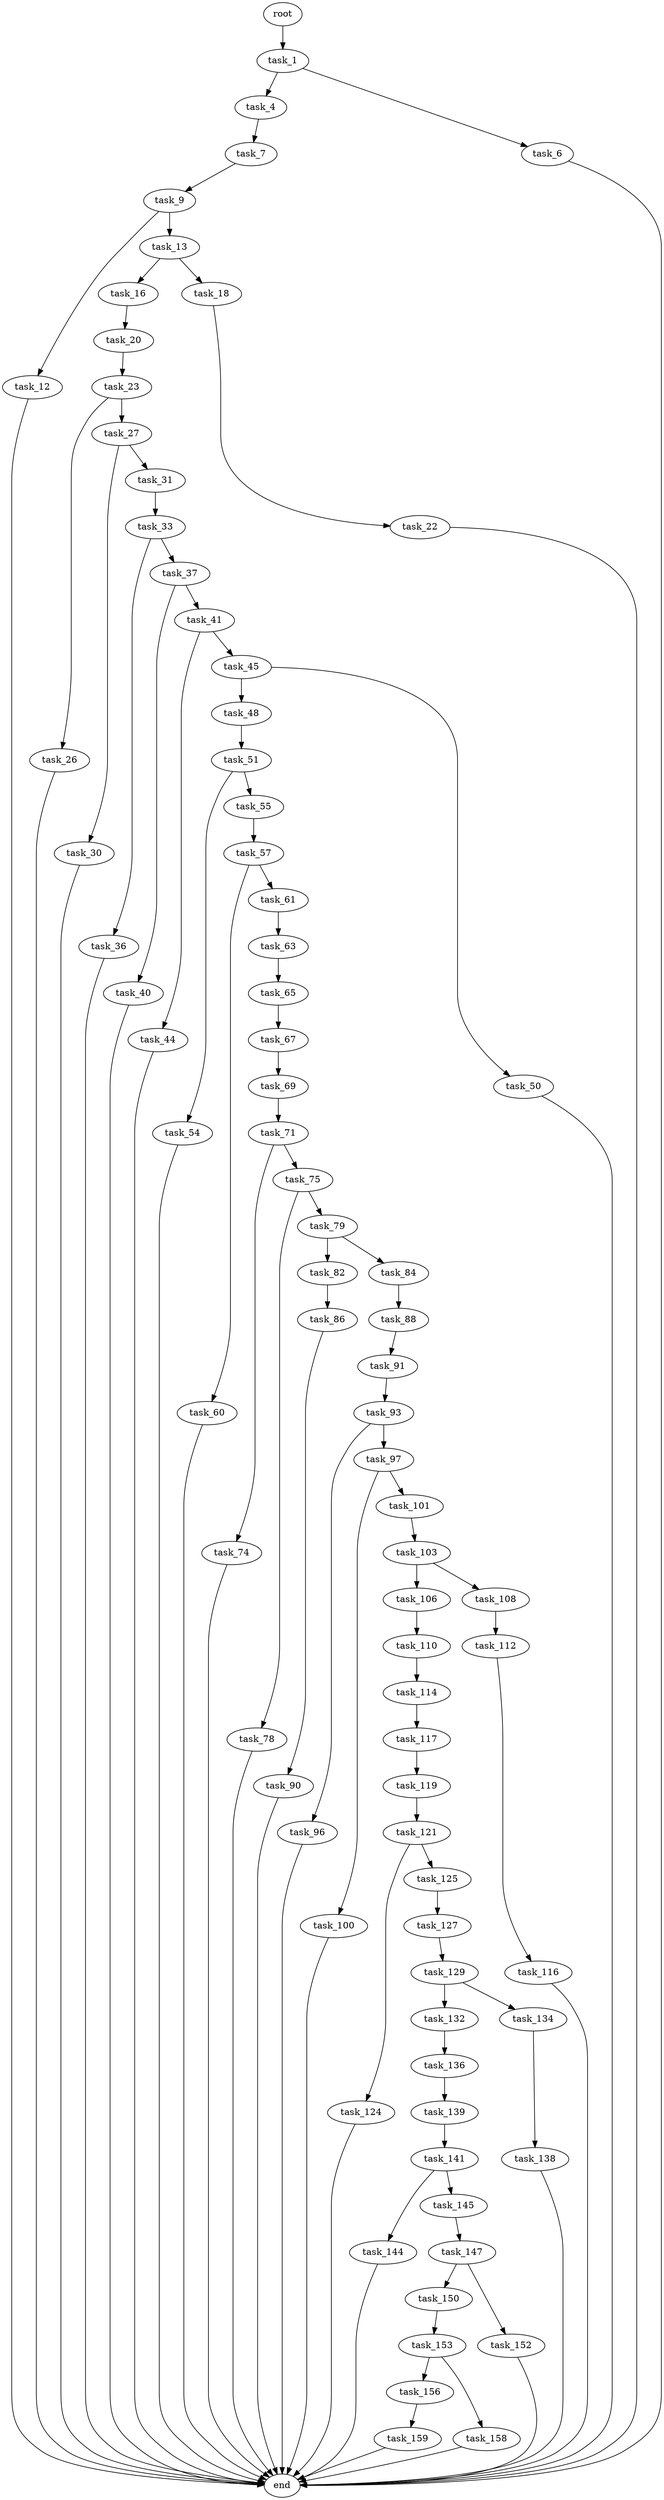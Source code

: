 digraph G {
  root [size="0.000000"];
  task_1 [size="2198198370.000000"];
  task_4 [size="656050404569.000000"];
  task_6 [size="574693587.000000"];
  task_7 [size="325310589128.000000"];
  end [size="0.000000"];
  task_9 [size="28027503854.000000"];
  task_12 [size="569326926.000000"];
  task_13 [size="12982974375.000000"];
  task_16 [size="440255348333.000000"];
  task_18 [size="9911279691.000000"];
  task_20 [size="236273599811.000000"];
  task_22 [size="205490391480.000000"];
  task_23 [size="8589934592.000000"];
  task_26 [size="22767288151.000000"];
  task_27 [size="404280430083.000000"];
  task_30 [size="28991029248.000000"];
  task_31 [size="82218933576.000000"];
  task_33 [size="185138090055.000000"];
  task_36 [size="782757789696.000000"];
  task_37 [size="1364443747.000000"];
  task_40 [size="20231066584.000000"];
  task_41 [size="5888372435.000000"];
  task_44 [size="758864958592.000000"];
  task_45 [size="231928233984.000000"];
  task_48 [size="1073741824000.000000"];
  task_50 [size="25633153984.000000"];
  task_51 [size="287575248808.000000"];
  task_54 [size="8589934592.000000"];
  task_55 [size="8589934592.000000"];
  task_57 [size="29691461632.000000"];
  task_60 [size="28991029248.000000"];
  task_61 [size="82779683356.000000"];
  task_63 [size="17944792730.000000"];
  task_65 [size="14539186488.000000"];
  task_67 [size="1375379378.000000"];
  task_69 [size="180637958030.000000"];
  task_71 [size="346031370319.000000"];
  task_74 [size="8045172720.000000"];
  task_75 [size="891833562923.000000"];
  task_78 [size="782757789696.000000"];
  task_79 [size="1237648830472.000000"];
  task_82 [size="68719476736.000000"];
  task_84 [size="368293445632.000000"];
  task_86 [size="823912815387.000000"];
  task_88 [size="68719476736.000000"];
  task_90 [size="347705805.000000"];
  task_91 [size="36212610241.000000"];
  task_93 [size="1374716431.000000"];
  task_96 [size="943972618330.000000"];
  task_97 [size="1073741824000.000000"];
  task_100 [size="24619327450.000000"];
  task_101 [size="134217728000.000000"];
  task_103 [size="68719476736.000000"];
  task_106 [size="456805326220.000000"];
  task_108 [size="198071518500.000000"];
  task_110 [size="731315434408.000000"];
  task_112 [size="134217728000.000000"];
  task_114 [size="5813024183.000000"];
  task_116 [size="1136415294637.000000"];
  task_117 [size="11848221981.000000"];
  task_119 [size="188242903507.000000"];
  task_121 [size="954206914860.000000"];
  task_124 [size="782757789696.000000"];
  task_125 [size="441878909622.000000"];
  task_127 [size="2659761956.000000"];
  task_129 [size="549755813888.000000"];
  task_132 [size="84196160241.000000"];
  task_134 [size="797633514925.000000"];
  task_136 [size="399999541150.000000"];
  task_138 [size="782757789696.000000"];
  task_139 [size="5773441681.000000"];
  task_141 [size="55434614280.000000"];
  task_144 [size="25169446327.000000"];
  task_145 [size="47121752010.000000"];
  task_147 [size="17921119962.000000"];
  task_150 [size="9957244316.000000"];
  task_152 [size="1073741824000.000000"];
  task_153 [size="134217728000.000000"];
  task_156 [size="368293445632.000000"];
  task_158 [size="231928233984.000000"];
  task_159 [size="2772028632.000000"];

  root -> task_1 [size="1.000000"];
  task_1 -> task_4 [size="134217728.000000"];
  task_1 -> task_6 [size="134217728.000000"];
  task_4 -> task_7 [size="411041792.000000"];
  task_6 -> end [size="1.000000"];
  task_7 -> task_9 [size="411041792.000000"];
  task_9 -> task_12 [size="679477248.000000"];
  task_9 -> task_13 [size="679477248.000000"];
  task_12 -> end [size="1.000000"];
  task_13 -> task_16 [size="33554432.000000"];
  task_13 -> task_18 [size="33554432.000000"];
  task_16 -> task_20 [size="679477248.000000"];
  task_18 -> task_22 [size="209715200.000000"];
  task_20 -> task_23 [size="209715200.000000"];
  task_22 -> end [size="1.000000"];
  task_23 -> task_26 [size="33554432.000000"];
  task_23 -> task_27 [size="33554432.000000"];
  task_26 -> end [size="1.000000"];
  task_27 -> task_30 [size="838860800.000000"];
  task_27 -> task_31 [size="838860800.000000"];
  task_30 -> end [size="1.000000"];
  task_31 -> task_33 [size="134217728.000000"];
  task_33 -> task_36 [size="209715200.000000"];
  task_33 -> task_37 [size="209715200.000000"];
  task_36 -> end [size="1.000000"];
  task_37 -> task_40 [size="75497472.000000"];
  task_37 -> task_41 [size="75497472.000000"];
  task_40 -> end [size="1.000000"];
  task_41 -> task_44 [size="134217728.000000"];
  task_41 -> task_45 [size="134217728.000000"];
  task_44 -> end [size="1.000000"];
  task_45 -> task_48 [size="301989888.000000"];
  task_45 -> task_50 [size="301989888.000000"];
  task_48 -> task_51 [size="838860800.000000"];
  task_50 -> end [size="1.000000"];
  task_51 -> task_54 [size="301989888.000000"];
  task_51 -> task_55 [size="301989888.000000"];
  task_54 -> end [size="1.000000"];
  task_55 -> task_57 [size="33554432.000000"];
  task_57 -> task_60 [size="33554432.000000"];
  task_57 -> task_61 [size="33554432.000000"];
  task_60 -> end [size="1.000000"];
  task_61 -> task_63 [size="75497472.000000"];
  task_63 -> task_65 [size="536870912.000000"];
  task_65 -> task_67 [size="301989888.000000"];
  task_67 -> task_69 [size="75497472.000000"];
  task_69 -> task_71 [size="411041792.000000"];
  task_71 -> task_74 [size="301989888.000000"];
  task_71 -> task_75 [size="301989888.000000"];
  task_74 -> end [size="1.000000"];
  task_75 -> task_78 [size="679477248.000000"];
  task_75 -> task_79 [size="679477248.000000"];
  task_78 -> end [size="1.000000"];
  task_79 -> task_82 [size="838860800.000000"];
  task_79 -> task_84 [size="838860800.000000"];
  task_82 -> task_86 [size="134217728.000000"];
  task_84 -> task_88 [size="411041792.000000"];
  task_86 -> task_90 [size="838860800.000000"];
  task_88 -> task_91 [size="134217728.000000"];
  task_90 -> end [size="1.000000"];
  task_91 -> task_93 [size="75497472.000000"];
  task_93 -> task_96 [size="75497472.000000"];
  task_93 -> task_97 [size="75497472.000000"];
  task_96 -> end [size="1.000000"];
  task_97 -> task_100 [size="838860800.000000"];
  task_97 -> task_101 [size="838860800.000000"];
  task_100 -> end [size="1.000000"];
  task_101 -> task_103 [size="209715200.000000"];
  task_103 -> task_106 [size="134217728.000000"];
  task_103 -> task_108 [size="134217728.000000"];
  task_106 -> task_110 [size="679477248.000000"];
  task_108 -> task_112 [size="301989888.000000"];
  task_110 -> task_114 [size="536870912.000000"];
  task_112 -> task_116 [size="209715200.000000"];
  task_114 -> task_117 [size="134217728.000000"];
  task_116 -> end [size="1.000000"];
  task_117 -> task_119 [size="411041792.000000"];
  task_119 -> task_121 [size="411041792.000000"];
  task_121 -> task_124 [size="679477248.000000"];
  task_121 -> task_125 [size="679477248.000000"];
  task_124 -> end [size="1.000000"];
  task_125 -> task_127 [size="301989888.000000"];
  task_127 -> task_129 [size="134217728.000000"];
  task_129 -> task_132 [size="536870912.000000"];
  task_129 -> task_134 [size="536870912.000000"];
  task_132 -> task_136 [size="209715200.000000"];
  task_134 -> task_138 [size="838860800.000000"];
  task_136 -> task_139 [size="301989888.000000"];
  task_138 -> end [size="1.000000"];
  task_139 -> task_141 [size="209715200.000000"];
  task_141 -> task_144 [size="134217728.000000"];
  task_141 -> task_145 [size="134217728.000000"];
  task_144 -> end [size="1.000000"];
  task_145 -> task_147 [size="33554432.000000"];
  task_147 -> task_150 [size="536870912.000000"];
  task_147 -> task_152 [size="536870912.000000"];
  task_150 -> task_153 [size="209715200.000000"];
  task_152 -> end [size="1.000000"];
  task_153 -> task_156 [size="209715200.000000"];
  task_153 -> task_158 [size="209715200.000000"];
  task_156 -> task_159 [size="411041792.000000"];
  task_158 -> end [size="1.000000"];
  task_159 -> end [size="1.000000"];
}
